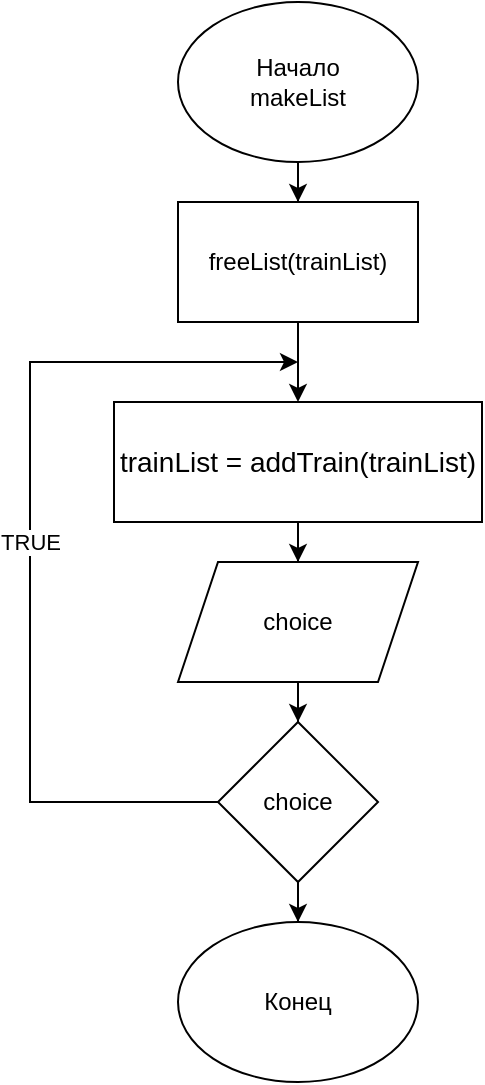 <mxfile version="21.1.2" type="device">
  <diagram name="Страница 1" id="BbuDgM5FykfouBHdOJEF">
    <mxGraphModel dx="792" dy="1138" grid="1" gridSize="10" guides="1" tooltips="1" connect="1" arrows="1" fold="1" page="1" pageScale="1" pageWidth="827" pageHeight="1169" math="0" shadow="0">
      <root>
        <mxCell id="0" />
        <mxCell id="1" parent="0" />
        <mxCell id="wBLStyvCnBdGTO4EpeVb-5" style="edgeStyle=orthogonalEdgeStyle;rounded=0;orthogonalLoop=1;jettySize=auto;html=1;" edge="1" parent="1" source="wBLStyvCnBdGTO4EpeVb-1" target="wBLStyvCnBdGTO4EpeVb-4">
          <mxGeometry relative="1" as="geometry" />
        </mxCell>
        <mxCell id="wBLStyvCnBdGTO4EpeVb-1" value="Начало&lt;br&gt;makeList" style="ellipse;whiteSpace=wrap;html=1;" vertex="1" parent="1">
          <mxGeometry x="354" y="10" width="120" height="80" as="geometry" />
        </mxCell>
        <mxCell id="wBLStyvCnBdGTO4EpeVb-7" style="edgeStyle=orthogonalEdgeStyle;rounded=0;orthogonalLoop=1;jettySize=auto;html=1;entryX=0.5;entryY=0;entryDx=0;entryDy=0;" edge="1" parent="1" source="wBLStyvCnBdGTO4EpeVb-4" target="wBLStyvCnBdGTO4EpeVb-6">
          <mxGeometry relative="1" as="geometry" />
        </mxCell>
        <mxCell id="wBLStyvCnBdGTO4EpeVb-4" value="freeList(trainList)" style="rounded=0;whiteSpace=wrap;html=1;" vertex="1" parent="1">
          <mxGeometry x="354" y="110" width="120" height="60" as="geometry" />
        </mxCell>
        <mxCell id="wBLStyvCnBdGTO4EpeVb-9" style="edgeStyle=orthogonalEdgeStyle;rounded=0;orthogonalLoop=1;jettySize=auto;html=1;entryX=0.5;entryY=0;entryDx=0;entryDy=0;" edge="1" parent="1" source="wBLStyvCnBdGTO4EpeVb-6" target="wBLStyvCnBdGTO4EpeVb-8">
          <mxGeometry relative="1" as="geometry" />
        </mxCell>
        <mxCell id="wBLStyvCnBdGTO4EpeVb-6" value="&lt;div style=&quot;font-size: 14px; line-height: 19px;&quot;&gt;&lt;span style=&quot;background-color: rgb(255, 255, 255);&quot;&gt;trainList = addTrain(trainList)&lt;/span&gt;&lt;/div&gt;" style="rounded=0;whiteSpace=wrap;html=1;" vertex="1" parent="1">
          <mxGeometry x="322" y="210" width="184" height="60" as="geometry" />
        </mxCell>
        <mxCell id="wBLStyvCnBdGTO4EpeVb-11" style="edgeStyle=orthogonalEdgeStyle;rounded=0;orthogonalLoop=1;jettySize=auto;html=1;" edge="1" parent="1" source="wBLStyvCnBdGTO4EpeVb-8" target="wBLStyvCnBdGTO4EpeVb-10">
          <mxGeometry relative="1" as="geometry" />
        </mxCell>
        <mxCell id="wBLStyvCnBdGTO4EpeVb-8" value="choice" style="shape=parallelogram;perimeter=parallelogramPerimeter;whiteSpace=wrap;html=1;fixedSize=1;" vertex="1" parent="1">
          <mxGeometry x="354" y="290" width="120" height="60" as="geometry" />
        </mxCell>
        <mxCell id="wBLStyvCnBdGTO4EpeVb-12" value="TRUE" style="edgeStyle=orthogonalEdgeStyle;rounded=0;orthogonalLoop=1;jettySize=auto;html=1;" edge="1" parent="1" source="wBLStyvCnBdGTO4EpeVb-10">
          <mxGeometry relative="1" as="geometry">
            <mxPoint x="414" y="190" as="targetPoint" />
            <Array as="points">
              <mxPoint x="280" y="410" />
              <mxPoint x="280" y="190" />
              <mxPoint x="414" y="190" />
            </Array>
          </mxGeometry>
        </mxCell>
        <mxCell id="wBLStyvCnBdGTO4EpeVb-14" style="edgeStyle=orthogonalEdgeStyle;rounded=0;orthogonalLoop=1;jettySize=auto;html=1;entryX=0.5;entryY=0;entryDx=0;entryDy=0;" edge="1" parent="1" source="wBLStyvCnBdGTO4EpeVb-10" target="wBLStyvCnBdGTO4EpeVb-13">
          <mxGeometry relative="1" as="geometry" />
        </mxCell>
        <mxCell id="wBLStyvCnBdGTO4EpeVb-10" value="choice" style="rhombus;whiteSpace=wrap;html=1;" vertex="1" parent="1">
          <mxGeometry x="374" y="370" width="80" height="80" as="geometry" />
        </mxCell>
        <mxCell id="wBLStyvCnBdGTO4EpeVb-13" value="Конец" style="ellipse;whiteSpace=wrap;html=1;" vertex="1" parent="1">
          <mxGeometry x="354" y="470" width="120" height="80" as="geometry" />
        </mxCell>
      </root>
    </mxGraphModel>
  </diagram>
</mxfile>
